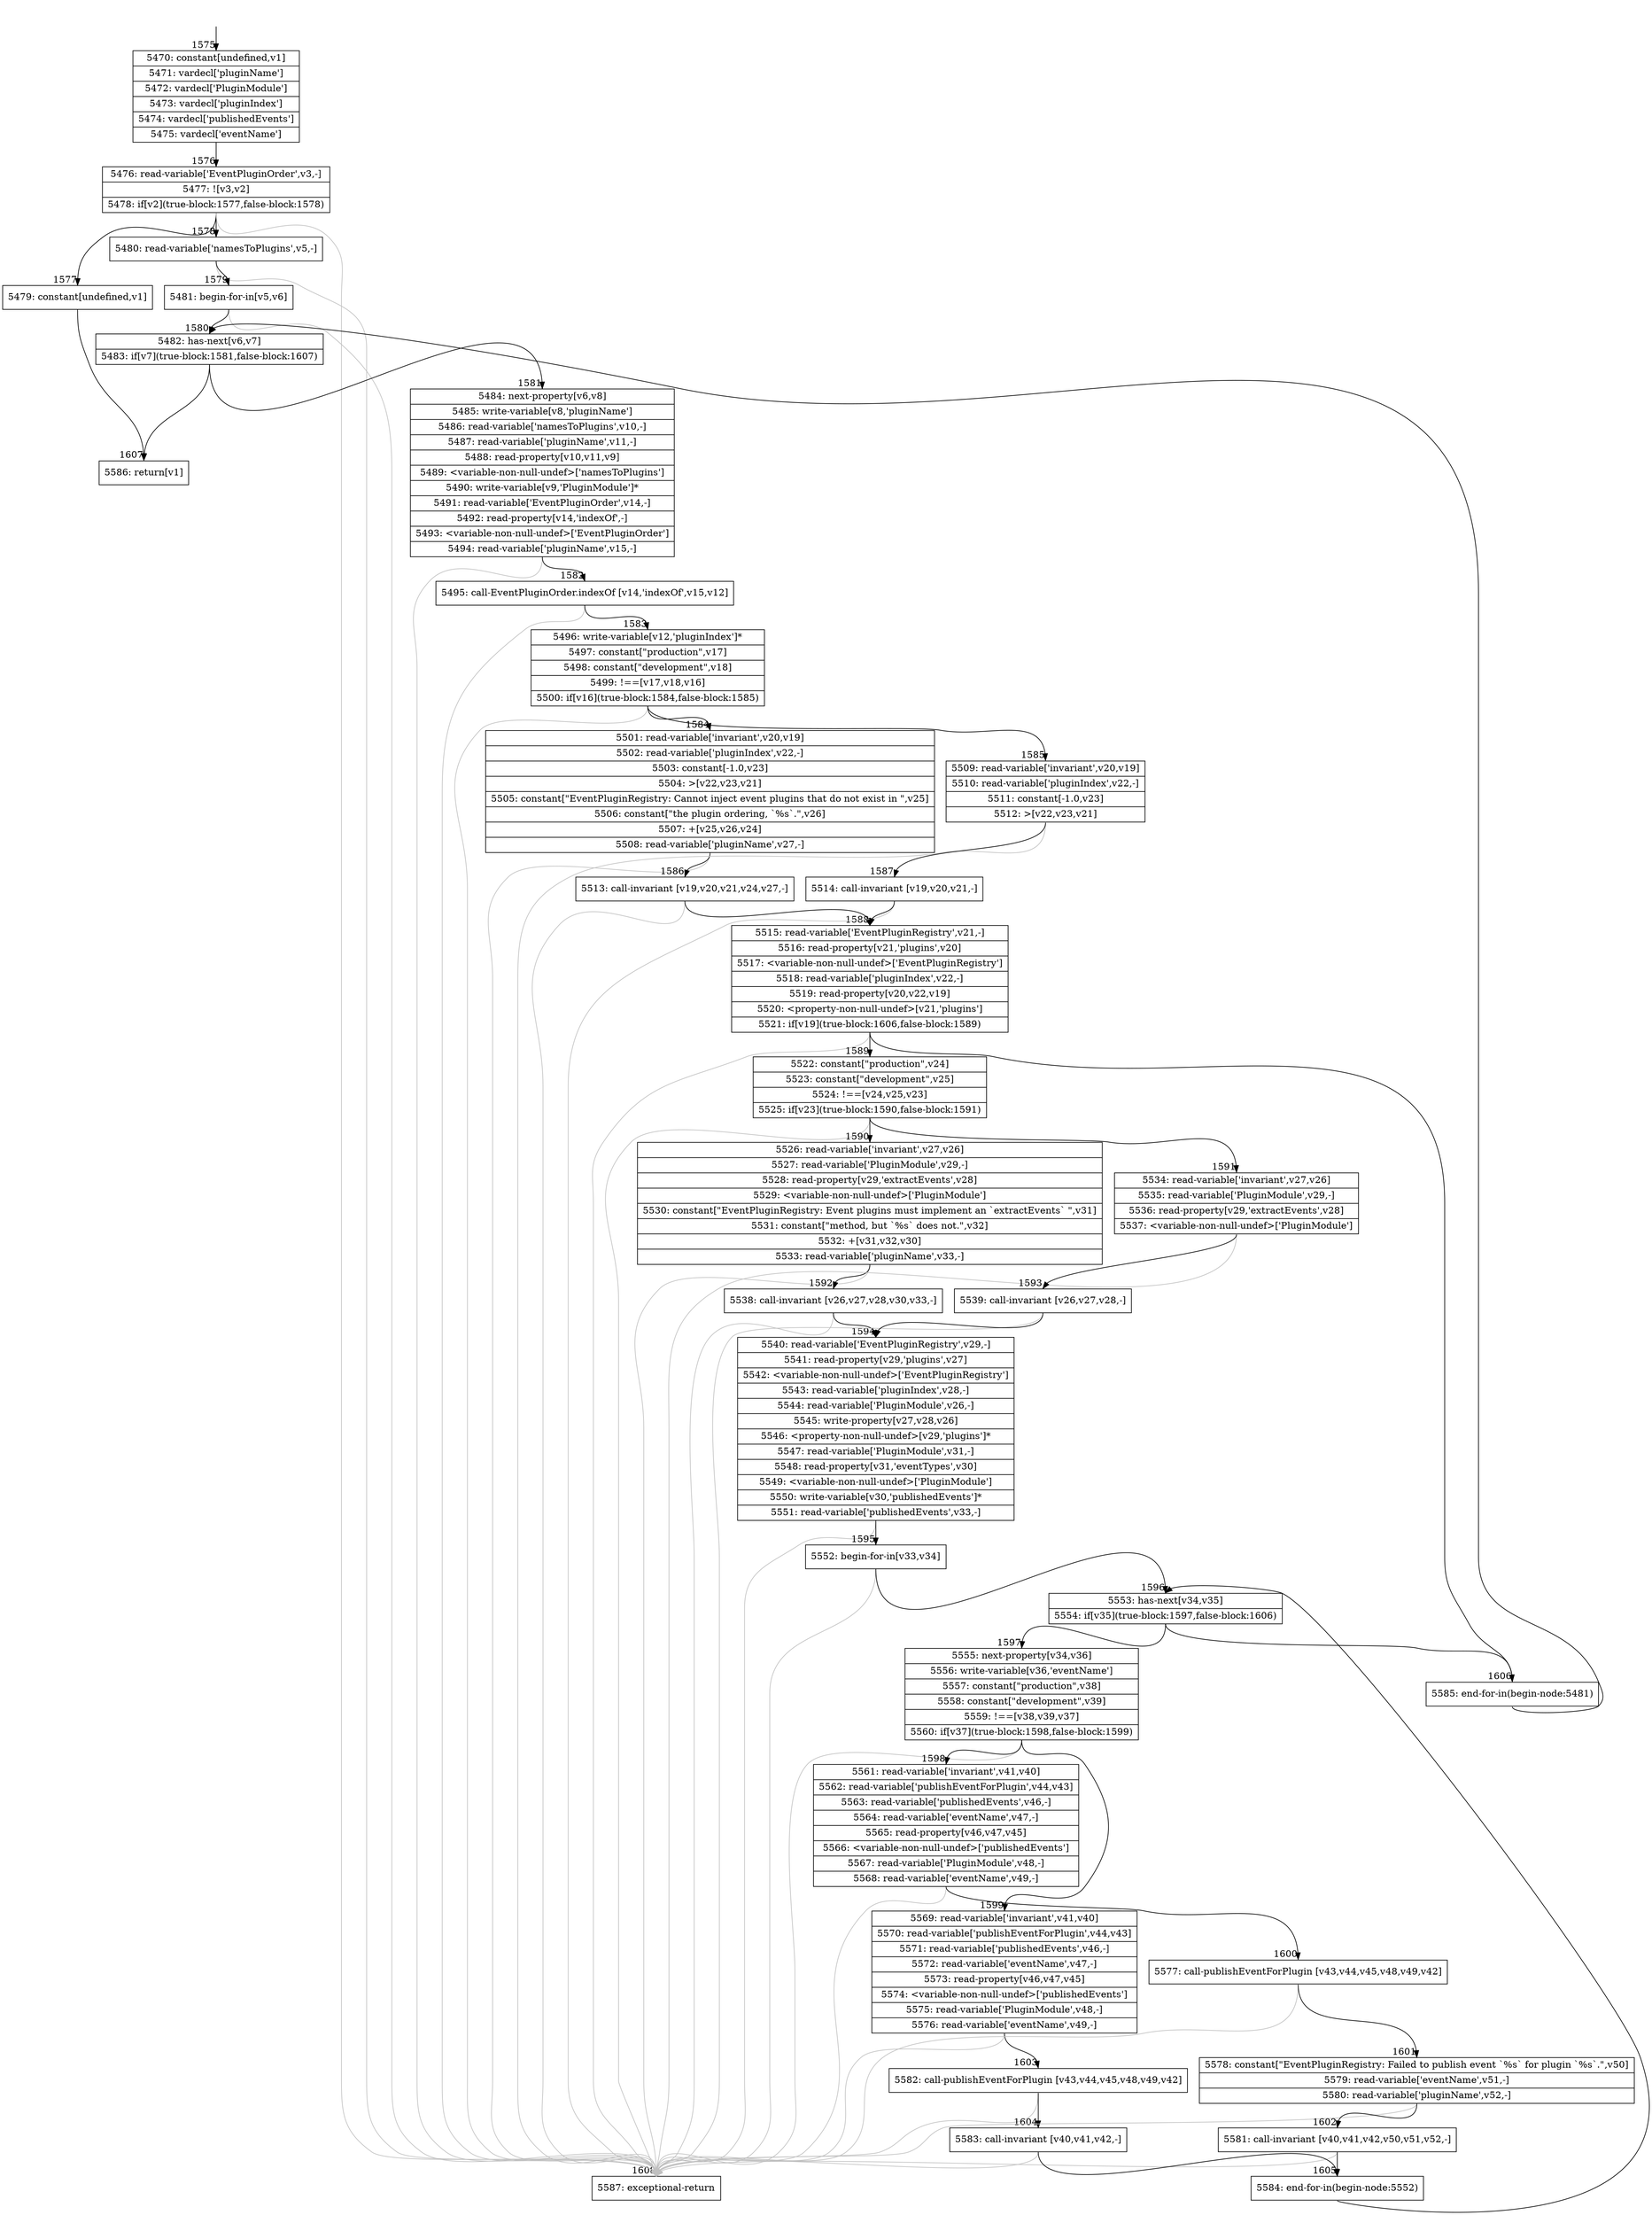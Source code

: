 digraph {
rankdir="TD"
BB_entry107[shape=none,label=""];
BB_entry107 -> BB1575 [tailport=s, headport=n, headlabel="    1575"]
BB1575 [shape=record label="{5470: constant[undefined,v1]|5471: vardecl['pluginName']|5472: vardecl['PluginModule']|5473: vardecl['pluginIndex']|5474: vardecl['publishedEvents']|5475: vardecl['eventName']}" ] 
BB1575 -> BB1576 [tailport=s, headport=n, headlabel="      1576"]
BB1576 [shape=record label="{5476: read-variable['EventPluginOrder',v3,-]|5477: ![v3,v2]|5478: if[v2](true-block:1577,false-block:1578)}" ] 
BB1576 -> BB1577 [tailport=s, headport=n, headlabel="      1577"]
BB1576 -> BB1578 [tailport=s, headport=n, headlabel="      1578"]
BB1576 -> BB1608 [tailport=s, headport=n, color=gray, headlabel="      1608"]
BB1577 [shape=record label="{5479: constant[undefined,v1]}" ] 
BB1577 -> BB1607 [tailport=s, headport=n, headlabel="      1607"]
BB1578 [shape=record label="{5480: read-variable['namesToPlugins',v5,-]}" ] 
BB1578 -> BB1579 [tailport=s, headport=n, headlabel="      1579"]
BB1578 -> BB1608 [tailport=s, headport=n, color=gray]
BB1579 [shape=record label="{5481: begin-for-in[v5,v6]}" ] 
BB1579 -> BB1580 [tailport=s, headport=n, headlabel="      1580"]
BB1579 -> BB1608 [tailport=s, headport=n, color=gray]
BB1580 [shape=record label="{5482: has-next[v6,v7]|5483: if[v7](true-block:1581,false-block:1607)}" ] 
BB1580 -> BB1581 [tailport=s, headport=n, headlabel="      1581"]
BB1580 -> BB1607 [tailport=s, headport=n]
BB1581 [shape=record label="{5484: next-property[v6,v8]|5485: write-variable[v8,'pluginName']|5486: read-variable['namesToPlugins',v10,-]|5487: read-variable['pluginName',v11,-]|5488: read-property[v10,v11,v9]|5489: \<variable-non-null-undef\>['namesToPlugins']|5490: write-variable[v9,'PluginModule']*|5491: read-variable['EventPluginOrder',v14,-]|5492: read-property[v14,'indexOf',-]|5493: \<variable-non-null-undef\>['EventPluginOrder']|5494: read-variable['pluginName',v15,-]}" ] 
BB1581 -> BB1582 [tailport=s, headport=n, headlabel="      1582"]
BB1581 -> BB1608 [tailport=s, headport=n, color=gray]
BB1582 [shape=record label="{5495: call-EventPluginOrder.indexOf [v14,'indexOf',v15,v12]}" ] 
BB1582 -> BB1583 [tailport=s, headport=n, headlabel="      1583"]
BB1582 -> BB1608 [tailport=s, headport=n, color=gray]
BB1583 [shape=record label="{5496: write-variable[v12,'pluginIndex']*|5497: constant[\"production\",v17]|5498: constant[\"development\",v18]|5499: !==[v17,v18,v16]|5500: if[v16](true-block:1584,false-block:1585)}" ] 
BB1583 -> BB1584 [tailport=s, headport=n, headlabel="      1584"]
BB1583 -> BB1585 [tailport=s, headport=n, headlabel="      1585"]
BB1583 -> BB1608 [tailport=s, headport=n, color=gray]
BB1584 [shape=record label="{5501: read-variable['invariant',v20,v19]|5502: read-variable['pluginIndex',v22,-]|5503: constant[-1.0,v23]|5504: \>[v22,v23,v21]|5505: constant[\"EventPluginRegistry: Cannot inject event plugins that do not exist in \",v25]|5506: constant[\"the plugin ordering, `%s`.\",v26]|5507: +[v25,v26,v24]|5508: read-variable['pluginName',v27,-]}" ] 
BB1584 -> BB1586 [tailport=s, headport=n, headlabel="      1586"]
BB1584 -> BB1608 [tailport=s, headport=n, color=gray]
BB1585 [shape=record label="{5509: read-variable['invariant',v20,v19]|5510: read-variable['pluginIndex',v22,-]|5511: constant[-1.0,v23]|5512: \>[v22,v23,v21]}" ] 
BB1585 -> BB1587 [tailport=s, headport=n, headlabel="      1587"]
BB1585 -> BB1608 [tailport=s, headport=n, color=gray]
BB1586 [shape=record label="{5513: call-invariant [v19,v20,v21,v24,v27,-]}" ] 
BB1586 -> BB1588 [tailport=s, headport=n, headlabel="      1588"]
BB1586 -> BB1608 [tailport=s, headport=n, color=gray]
BB1587 [shape=record label="{5514: call-invariant [v19,v20,v21,-]}" ] 
BB1587 -> BB1588 [tailport=s, headport=n]
BB1587 -> BB1608 [tailport=s, headport=n, color=gray]
BB1588 [shape=record label="{5515: read-variable['EventPluginRegistry',v21,-]|5516: read-property[v21,'plugins',v20]|5517: \<variable-non-null-undef\>['EventPluginRegistry']|5518: read-variable['pluginIndex',v22,-]|5519: read-property[v20,v22,v19]|5520: \<property-non-null-undef\>[v21,'plugins']|5521: if[v19](true-block:1606,false-block:1589)}" ] 
BB1588 -> BB1606 [tailport=s, headport=n, headlabel="      1606"]
BB1588 -> BB1589 [tailport=s, headport=n, headlabel="      1589"]
BB1588 -> BB1608 [tailport=s, headport=n, color=gray]
BB1589 [shape=record label="{5522: constant[\"production\",v24]|5523: constant[\"development\",v25]|5524: !==[v24,v25,v23]|5525: if[v23](true-block:1590,false-block:1591)}" ] 
BB1589 -> BB1590 [tailport=s, headport=n, headlabel="      1590"]
BB1589 -> BB1591 [tailport=s, headport=n, headlabel="      1591"]
BB1589 -> BB1608 [tailport=s, headport=n, color=gray]
BB1590 [shape=record label="{5526: read-variable['invariant',v27,v26]|5527: read-variable['PluginModule',v29,-]|5528: read-property[v29,'extractEvents',v28]|5529: \<variable-non-null-undef\>['PluginModule']|5530: constant[\"EventPluginRegistry: Event plugins must implement an `extractEvents` \",v31]|5531: constant[\"method, but `%s` does not.\",v32]|5532: +[v31,v32,v30]|5533: read-variable['pluginName',v33,-]}" ] 
BB1590 -> BB1592 [tailport=s, headport=n, headlabel="      1592"]
BB1590 -> BB1608 [tailport=s, headport=n, color=gray]
BB1591 [shape=record label="{5534: read-variable['invariant',v27,v26]|5535: read-variable['PluginModule',v29,-]|5536: read-property[v29,'extractEvents',v28]|5537: \<variable-non-null-undef\>['PluginModule']}" ] 
BB1591 -> BB1593 [tailport=s, headport=n, headlabel="      1593"]
BB1591 -> BB1608 [tailport=s, headport=n, color=gray]
BB1592 [shape=record label="{5538: call-invariant [v26,v27,v28,v30,v33,-]}" ] 
BB1592 -> BB1594 [tailport=s, headport=n, headlabel="      1594"]
BB1592 -> BB1608 [tailport=s, headport=n, color=gray]
BB1593 [shape=record label="{5539: call-invariant [v26,v27,v28,-]}" ] 
BB1593 -> BB1594 [tailport=s, headport=n]
BB1593 -> BB1608 [tailport=s, headport=n, color=gray]
BB1594 [shape=record label="{5540: read-variable['EventPluginRegistry',v29,-]|5541: read-property[v29,'plugins',v27]|5542: \<variable-non-null-undef\>['EventPluginRegistry']|5543: read-variable['pluginIndex',v28,-]|5544: read-variable['PluginModule',v26,-]|5545: write-property[v27,v28,v26]|5546: \<property-non-null-undef\>[v29,'plugins']*|5547: read-variable['PluginModule',v31,-]|5548: read-property[v31,'eventTypes',v30]|5549: \<variable-non-null-undef\>['PluginModule']|5550: write-variable[v30,'publishedEvents']*|5551: read-variable['publishedEvents',v33,-]}" ] 
BB1594 -> BB1595 [tailport=s, headport=n, headlabel="      1595"]
BB1594 -> BB1608 [tailport=s, headport=n, color=gray]
BB1595 [shape=record label="{5552: begin-for-in[v33,v34]}" ] 
BB1595 -> BB1596 [tailport=s, headport=n, headlabel="      1596"]
BB1595 -> BB1608 [tailport=s, headport=n, color=gray]
BB1596 [shape=record label="{5553: has-next[v34,v35]|5554: if[v35](true-block:1597,false-block:1606)}" ] 
BB1596 -> BB1597 [tailport=s, headport=n, headlabel="      1597"]
BB1596 -> BB1606 [tailport=s, headport=n]
BB1597 [shape=record label="{5555: next-property[v34,v36]|5556: write-variable[v36,'eventName']|5557: constant[\"production\",v38]|5558: constant[\"development\",v39]|5559: !==[v38,v39,v37]|5560: if[v37](true-block:1598,false-block:1599)}" ] 
BB1597 -> BB1598 [tailport=s, headport=n, headlabel="      1598"]
BB1597 -> BB1599 [tailport=s, headport=n, headlabel="      1599"]
BB1597 -> BB1608 [tailport=s, headport=n, color=gray]
BB1598 [shape=record label="{5561: read-variable['invariant',v41,v40]|5562: read-variable['publishEventForPlugin',v44,v43]|5563: read-variable['publishedEvents',v46,-]|5564: read-variable['eventName',v47,-]|5565: read-property[v46,v47,v45]|5566: \<variable-non-null-undef\>['publishedEvents']|5567: read-variable['PluginModule',v48,-]|5568: read-variable['eventName',v49,-]}" ] 
BB1598 -> BB1600 [tailport=s, headport=n, headlabel="      1600"]
BB1598 -> BB1608 [tailport=s, headport=n, color=gray]
BB1599 [shape=record label="{5569: read-variable['invariant',v41,v40]|5570: read-variable['publishEventForPlugin',v44,v43]|5571: read-variable['publishedEvents',v46,-]|5572: read-variable['eventName',v47,-]|5573: read-property[v46,v47,v45]|5574: \<variable-non-null-undef\>['publishedEvents']|5575: read-variable['PluginModule',v48,-]|5576: read-variable['eventName',v49,-]}" ] 
BB1599 -> BB1603 [tailport=s, headport=n, headlabel="      1603"]
BB1599 -> BB1608 [tailport=s, headport=n, color=gray]
BB1600 [shape=record label="{5577: call-publishEventForPlugin [v43,v44,v45,v48,v49,v42]}" ] 
BB1600 -> BB1601 [tailport=s, headport=n, headlabel="      1601"]
BB1600 -> BB1608 [tailport=s, headport=n, color=gray]
BB1601 [shape=record label="{5578: constant[\"EventPluginRegistry: Failed to publish event `%s` for plugin `%s`.\",v50]|5579: read-variable['eventName',v51,-]|5580: read-variable['pluginName',v52,-]}" ] 
BB1601 -> BB1602 [tailport=s, headport=n, headlabel="      1602"]
BB1601 -> BB1608 [tailport=s, headport=n, color=gray]
BB1602 [shape=record label="{5581: call-invariant [v40,v41,v42,v50,v51,v52,-]}" ] 
BB1602 -> BB1605 [tailport=s, headport=n, headlabel="      1605"]
BB1602 -> BB1608 [tailport=s, headport=n, color=gray]
BB1603 [shape=record label="{5582: call-publishEventForPlugin [v43,v44,v45,v48,v49,v42]}" ] 
BB1603 -> BB1604 [tailport=s, headport=n, headlabel="      1604"]
BB1603 -> BB1608 [tailport=s, headport=n, color=gray]
BB1604 [shape=record label="{5583: call-invariant [v40,v41,v42,-]}" ] 
BB1604 -> BB1605 [tailport=s, headport=n]
BB1604 -> BB1608 [tailport=s, headport=n, color=gray]
BB1605 [shape=record label="{5584: end-for-in(begin-node:5552)}" ] 
BB1605 -> BB1596 [tailport=s, headport=n]
BB1606 [shape=record label="{5585: end-for-in(begin-node:5481)}" ] 
BB1606 -> BB1580 [tailport=s, headport=n]
BB1607 [shape=record label="{5586: return[v1]}" ] 
BB1608 [shape=record label="{5587: exceptional-return}" ] 
//#$~ 2979
}
